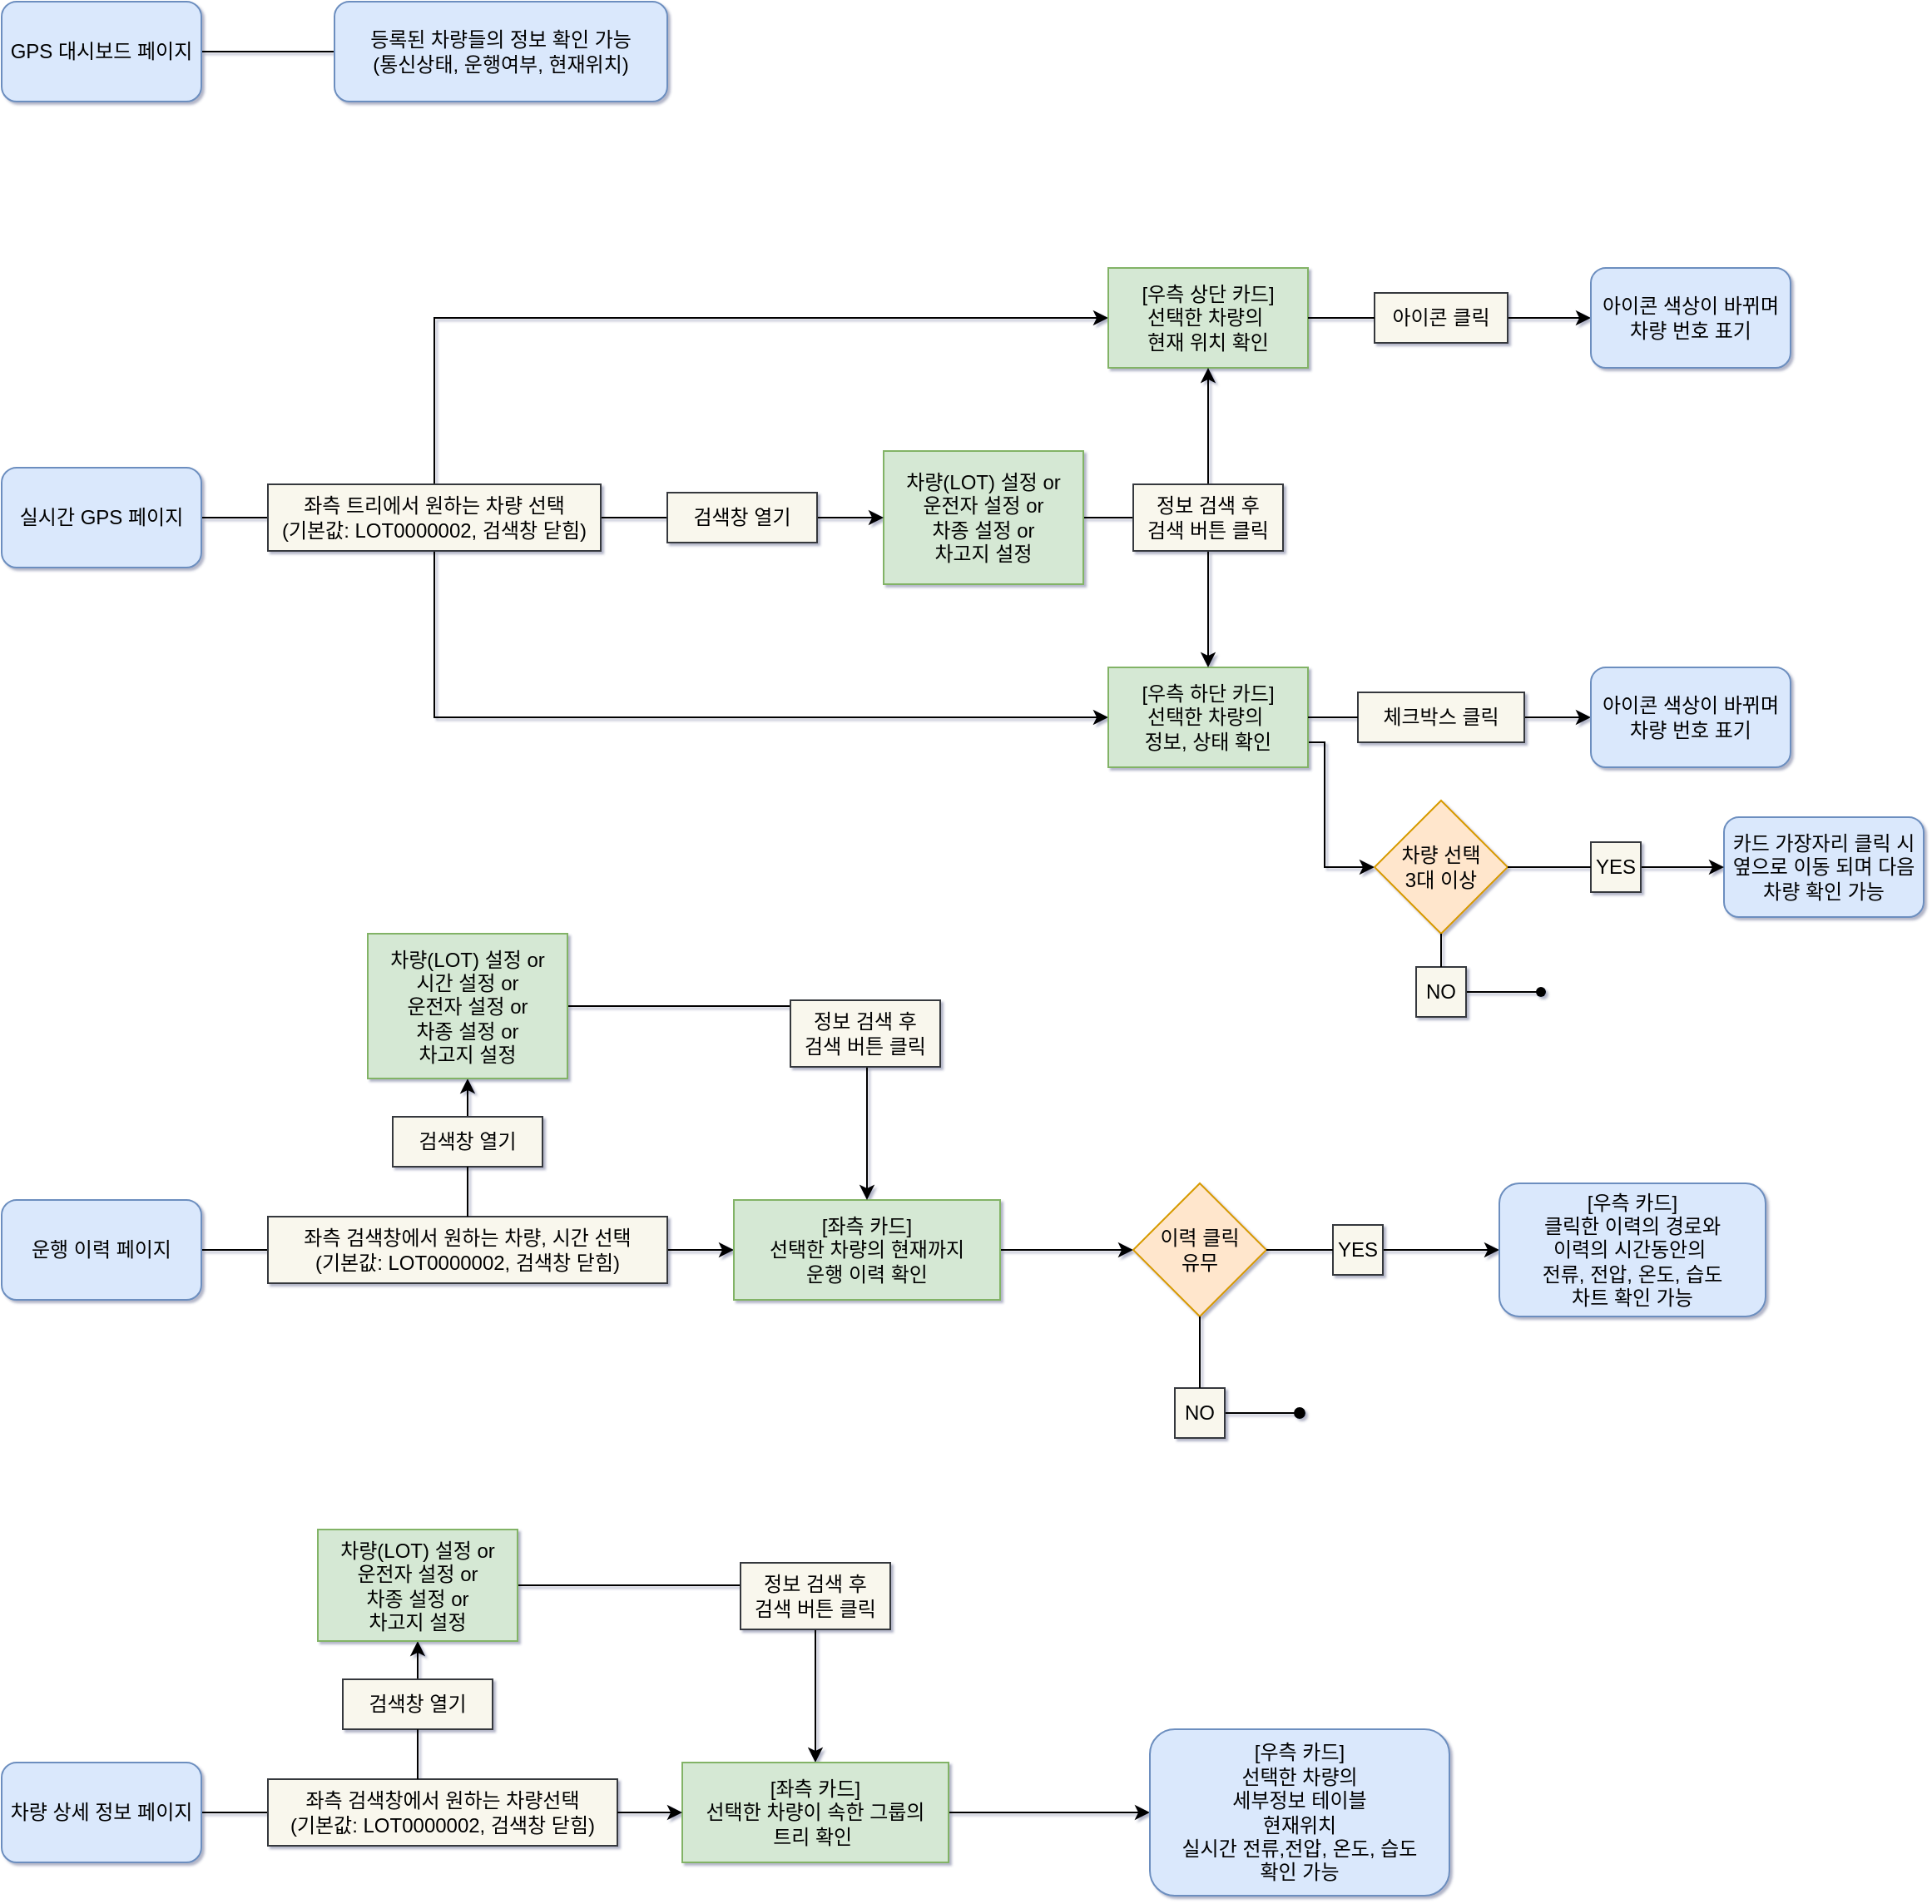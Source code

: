 <mxfile version="20.5.1" type="github">
  <diagram id="sK26-lMWx4PBYWRoezfd" name="페이지-1">
    <mxGraphModel dx="2844" dy="1678" grid="1" gridSize="10" guides="1" tooltips="1" connect="1" arrows="1" fold="1" page="1" pageScale="1" pageWidth="2336" pageHeight="1654" math="0" shadow="1">
      <root>
        <mxCell id="0" />
        <mxCell id="1" parent="0" />
        <mxCell id="ACLKu946gdU7N73HTwmB-92" style="edgeStyle=orthogonalEdgeStyle;rounded=0;orthogonalLoop=1;jettySize=auto;html=1;exitX=1;exitY=0.5;exitDx=0;exitDy=0;strokeWidth=1;endArrow=none;endFill=0;" edge="1" parent="1" source="ACLKu946gdU7N73HTwmB-2" target="ACLKu946gdU7N73HTwmB-91">
          <mxGeometry relative="1" as="geometry" />
        </mxCell>
        <mxCell id="ACLKu946gdU7N73HTwmB-2" value="GPS 대시보드 페이지" style="rounded=1;whiteSpace=wrap;html=1;fillColor=#dae8fc;strokeColor=#6c8ebf;" vertex="1" parent="1">
          <mxGeometry x="641" y="240" width="120" height="60" as="geometry" />
        </mxCell>
        <mxCell id="ACLKu946gdU7N73HTwmB-11" style="edgeStyle=orthogonalEdgeStyle;rounded=0;orthogonalLoop=1;jettySize=auto;html=1;exitX=1;exitY=0.25;exitDx=0;exitDy=0;entryX=0;entryY=0.5;entryDx=0;entryDy=0;" edge="1" parent="1" source="ACLKu946gdU7N73HTwmB-3" target="ACLKu946gdU7N73HTwmB-10">
          <mxGeometry relative="1" as="geometry">
            <Array as="points">
              <mxPoint x="761" y="550" />
              <mxPoint x="901" y="550" />
              <mxPoint x="901" y="430" />
            </Array>
          </mxGeometry>
        </mxCell>
        <mxCell id="ACLKu946gdU7N73HTwmB-13" style="edgeStyle=orthogonalEdgeStyle;rounded=0;orthogonalLoop=1;jettySize=auto;html=1;exitX=1;exitY=0.75;exitDx=0;exitDy=0;" edge="1" parent="1" source="ACLKu946gdU7N73HTwmB-3" target="ACLKu946gdU7N73HTwmB-12">
          <mxGeometry relative="1" as="geometry">
            <Array as="points">
              <mxPoint x="761" y="550" />
              <mxPoint x="901" y="550" />
              <mxPoint x="901" y="670" />
            </Array>
          </mxGeometry>
        </mxCell>
        <mxCell id="ACLKu946gdU7N73HTwmB-3" value="실시간 GPS 페이지" style="rounded=1;whiteSpace=wrap;html=1;fillColor=#dae8fc;strokeColor=#6c8ebf;" vertex="1" parent="1">
          <mxGeometry x="641" y="520" width="120" height="60" as="geometry" />
        </mxCell>
        <mxCell id="ACLKu946gdU7N73HTwmB-47" style="edgeStyle=orthogonalEdgeStyle;rounded=0;orthogonalLoop=1;jettySize=auto;html=1;exitX=1;exitY=0.5;exitDx=0;exitDy=0;endArrow=none;endFill=0;" edge="1" parent="1" source="ACLKu946gdU7N73HTwmB-4" target="ACLKu946gdU7N73HTwmB-46">
          <mxGeometry relative="1" as="geometry" />
        </mxCell>
        <mxCell id="ACLKu946gdU7N73HTwmB-4" value="운행 이력 페이지" style="rounded=1;whiteSpace=wrap;html=1;fillColor=#dae8fc;strokeColor=#6c8ebf;" vertex="1" parent="1">
          <mxGeometry x="641" y="960" width="120" height="60" as="geometry" />
        </mxCell>
        <mxCell id="ACLKu946gdU7N73HTwmB-80" style="edgeStyle=orthogonalEdgeStyle;rounded=0;orthogonalLoop=1;jettySize=auto;html=1;exitX=1;exitY=0.5;exitDx=0;exitDy=0;endArrow=none;endFill=0;" edge="1" parent="1" source="ACLKu946gdU7N73HTwmB-5" target="ACLKu946gdU7N73HTwmB-79">
          <mxGeometry relative="1" as="geometry" />
        </mxCell>
        <mxCell id="ACLKu946gdU7N73HTwmB-5" value="차량 상세 정보 페이지" style="rounded=1;whiteSpace=wrap;html=1;fillColor=#dae8fc;strokeColor=#6c8ebf;" vertex="1" parent="1">
          <mxGeometry x="641" y="1298" width="120" height="60" as="geometry" />
        </mxCell>
        <mxCell id="ACLKu946gdU7N73HTwmB-16" value="" style="edgeStyle=orthogonalEdgeStyle;rounded=0;orthogonalLoop=1;jettySize=auto;html=1;startArrow=none;" edge="1" parent="1" source="ACLKu946gdU7N73HTwmB-17" target="ACLKu946gdU7N73HTwmB-15">
          <mxGeometry relative="1" as="geometry" />
        </mxCell>
        <mxCell id="ACLKu946gdU7N73HTwmB-10" value="[우측 상단 카드]&lt;br&gt;선택한 차량의&amp;nbsp;&lt;br&gt;현재 위치 확인" style="whiteSpace=wrap;html=1;rounded=0;fillColor=#d5e8d4;strokeColor=#82b366;" vertex="1" parent="1">
          <mxGeometry x="1306" y="400" width="120" height="60" as="geometry" />
        </mxCell>
        <mxCell id="ACLKu946gdU7N73HTwmB-20" value="" style="edgeStyle=orthogonalEdgeStyle;rounded=0;orthogonalLoop=1;jettySize=auto;html=1;startArrow=none;" edge="1" parent="1" source="ACLKu946gdU7N73HTwmB-21" target="ACLKu946gdU7N73HTwmB-19">
          <mxGeometry relative="1" as="geometry" />
        </mxCell>
        <mxCell id="ACLKu946gdU7N73HTwmB-31" style="edgeStyle=orthogonalEdgeStyle;rounded=0;orthogonalLoop=1;jettySize=auto;html=1;exitX=1;exitY=0.75;exitDx=0;exitDy=0;entryX=0;entryY=0.5;entryDx=0;entryDy=0;" edge="1" parent="1" source="ACLKu946gdU7N73HTwmB-12" target="ACLKu946gdU7N73HTwmB-30">
          <mxGeometry relative="1" as="geometry">
            <Array as="points">
              <mxPoint x="1436" y="685" />
              <mxPoint x="1436" y="760" />
            </Array>
          </mxGeometry>
        </mxCell>
        <mxCell id="ACLKu946gdU7N73HTwmB-12" value="[우측 하단 카드]&lt;br&gt;선택한 차량의&amp;nbsp;&lt;br&gt;정보, 상태&amp;nbsp;확인" style="whiteSpace=wrap;html=1;rounded=0;fillColor=#d5e8d4;strokeColor=#82b366;" vertex="1" parent="1">
          <mxGeometry x="1306" y="640" width="120" height="60" as="geometry" />
        </mxCell>
        <mxCell id="ACLKu946gdU7N73HTwmB-87" style="edgeStyle=orthogonalEdgeStyle;rounded=0;orthogonalLoop=1;jettySize=auto;html=1;exitX=1;exitY=0.5;exitDx=0;exitDy=0;entryX=0;entryY=0.5;entryDx=0;entryDy=0;endArrow=none;endFill=0;" edge="1" parent="1" source="ACLKu946gdU7N73HTwmB-14" target="ACLKu946gdU7N73HTwmB-83">
          <mxGeometry relative="1" as="geometry" />
        </mxCell>
        <mxCell id="ACLKu946gdU7N73HTwmB-14" value="좌측 트리에서 원하는 차량 선택&lt;br&gt;(기본값: LOT0000002, 검색창 닫힘)" style="text;html=1;align=center;verticalAlign=middle;whiteSpace=wrap;rounded=0;fillStyle=auto;fillColor=#f9f7ed;strokeColor=#36393d;" vertex="1" parent="1">
          <mxGeometry x="801" y="530" width="200" height="40" as="geometry" />
        </mxCell>
        <mxCell id="ACLKu946gdU7N73HTwmB-15" value="아이콘 색상이 바뀌며 차량 번호 표기" style="whiteSpace=wrap;html=1;rounded=1;fillColor=#dae8fc;strokeColor=#6c8ebf;" vertex="1" parent="1">
          <mxGeometry x="1596" y="400" width="120" height="60" as="geometry" />
        </mxCell>
        <mxCell id="ACLKu946gdU7N73HTwmB-17" value="아이콘 클릭" style="text;html=1;align=center;verticalAlign=middle;whiteSpace=wrap;rounded=0;fillStyle=auto;fillColor=#f9f7ed;strokeColor=#36393d;" vertex="1" parent="1">
          <mxGeometry x="1466" y="415" width="80" height="30" as="geometry" />
        </mxCell>
        <mxCell id="ACLKu946gdU7N73HTwmB-18" value="" style="edgeStyle=orthogonalEdgeStyle;rounded=0;orthogonalLoop=1;jettySize=auto;html=1;endArrow=none;" edge="1" parent="1" source="ACLKu946gdU7N73HTwmB-10" target="ACLKu946gdU7N73HTwmB-17">
          <mxGeometry relative="1" as="geometry">
            <mxPoint x="1426" y="430" as="sourcePoint" />
            <mxPoint x="1596" y="430" as="targetPoint" />
          </mxGeometry>
        </mxCell>
        <mxCell id="ACLKu946gdU7N73HTwmB-19" value="아이콘 색상이 바뀌며 차량 번호 표기" style="whiteSpace=wrap;html=1;rounded=1;fillColor=#dae8fc;strokeColor=#6c8ebf;" vertex="1" parent="1">
          <mxGeometry x="1596" y="640" width="120" height="60" as="geometry" />
        </mxCell>
        <mxCell id="ACLKu946gdU7N73HTwmB-21" value="체크박스 클릭" style="text;html=1;align=center;verticalAlign=middle;whiteSpace=wrap;rounded=0;fillStyle=auto;fillColor=#f9f7ed;strokeColor=#36393d;" vertex="1" parent="1">
          <mxGeometry x="1456" y="655" width="100" height="30" as="geometry" />
        </mxCell>
        <mxCell id="ACLKu946gdU7N73HTwmB-22" value="" style="edgeStyle=orthogonalEdgeStyle;rounded=0;orthogonalLoop=1;jettySize=auto;html=1;endArrow=none;" edge="1" parent="1" source="ACLKu946gdU7N73HTwmB-12" target="ACLKu946gdU7N73HTwmB-21">
          <mxGeometry relative="1" as="geometry">
            <mxPoint x="1426" y="670" as="sourcePoint" />
            <mxPoint x="1596" y="670" as="targetPoint" />
            <Array as="points">
              <mxPoint x="1446" y="670" />
              <mxPoint x="1446" y="670" />
            </Array>
          </mxGeometry>
        </mxCell>
        <mxCell id="ACLKu946gdU7N73HTwmB-30" value="차량 선택&lt;br&gt;3대 이상" style="rhombus;whiteSpace=wrap;html=1;fillColor=#ffe6cc;strokeColor=#d79b00;" vertex="1" parent="1">
          <mxGeometry x="1466" y="720" width="80" height="80" as="geometry" />
        </mxCell>
        <mxCell id="ACLKu946gdU7N73HTwmB-34" value="카드 가장자리 클릭 시&lt;br&gt;옆으로 이동 되며 다음 차량 확인 가능" style="rounded=1;whiteSpace=wrap;html=1;fillColor=#dae8fc;strokeColor=#6c8ebf;" vertex="1" parent="1">
          <mxGeometry x="1676" y="730" width="120" height="60" as="geometry" />
        </mxCell>
        <mxCell id="ACLKu946gdU7N73HTwmB-38" value="" style="endArrow=classic;html=1;rounded=0;entryX=0;entryY=0.5;entryDx=0;entryDy=0;startArrow=none;endFill=1;" edge="1" parent="1" source="ACLKu946gdU7N73HTwmB-35" target="ACLKu946gdU7N73HTwmB-34">
          <mxGeometry width="50" height="50" relative="1" as="geometry">
            <mxPoint x="1536" y="830" as="sourcePoint" />
            <mxPoint x="1586" y="780" as="targetPoint" />
          </mxGeometry>
        </mxCell>
        <mxCell id="ACLKu946gdU7N73HTwmB-35" value="YES" style="text;html=1;strokeColor=#36393d;fillColor=#f9f7ed;align=center;verticalAlign=middle;whiteSpace=wrap;rounded=0;" vertex="1" parent="1">
          <mxGeometry x="1596" y="745" width="30" height="30" as="geometry" />
        </mxCell>
        <mxCell id="ACLKu946gdU7N73HTwmB-39" value="" style="endArrow=none;html=1;rounded=0;entryX=0;entryY=0.5;entryDx=0;entryDy=0;" edge="1" parent="1" source="ACLKu946gdU7N73HTwmB-30" target="ACLKu946gdU7N73HTwmB-35">
          <mxGeometry width="50" height="50" relative="1" as="geometry">
            <mxPoint x="1546" y="760" as="sourcePoint" />
            <mxPoint x="1696" y="760" as="targetPoint" />
            <Array as="points">
              <mxPoint x="1566" y="760" />
            </Array>
          </mxGeometry>
        </mxCell>
        <mxCell id="ACLKu946gdU7N73HTwmB-40" value="" style="endArrow=none;html=1;rounded=0;startArrow=none;" edge="1" parent="1" source="ACLKu946gdU7N73HTwmB-43" target="ACLKu946gdU7N73HTwmB-42">
          <mxGeometry width="50" height="50" relative="1" as="geometry">
            <mxPoint x="1536" y="830" as="sourcePoint" />
            <mxPoint x="1506" y="860" as="targetPoint" />
            <Array as="points" />
          </mxGeometry>
        </mxCell>
        <mxCell id="ACLKu946gdU7N73HTwmB-42" value="" style="shape=waypoint;sketch=0;fillStyle=solid;size=6;pointerEvents=1;points=[];fillColor=none;resizable=0;rotatable=0;perimeter=centerPerimeter;snapToPoint=1;" vertex="1" parent="1">
          <mxGeometry x="1546" y="815" width="40" height="40" as="geometry" />
        </mxCell>
        <mxCell id="ACLKu946gdU7N73HTwmB-43" value="NO" style="text;html=1;strokeColor=#36393d;fillColor=#f9f7ed;align=center;verticalAlign=middle;whiteSpace=wrap;rounded=0;" vertex="1" parent="1">
          <mxGeometry x="1491" y="820" width="30" height="30" as="geometry" />
        </mxCell>
        <mxCell id="ACLKu946gdU7N73HTwmB-44" value="" style="endArrow=none;html=1;rounded=0;exitX=0.5;exitY=1;exitDx=0;exitDy=0;" edge="1" parent="1" source="ACLKu946gdU7N73HTwmB-30" target="ACLKu946gdU7N73HTwmB-43">
          <mxGeometry width="50" height="50" relative="1" as="geometry">
            <mxPoint x="1506" y="800" as="sourcePoint" />
            <mxPoint x="1506" y="860" as="targetPoint" />
            <Array as="points" />
          </mxGeometry>
        </mxCell>
        <mxCell id="ACLKu946gdU7N73HTwmB-53" style="edgeStyle=orthogonalEdgeStyle;rounded=0;orthogonalLoop=1;jettySize=auto;html=1;exitX=1;exitY=0.5;exitDx=0;exitDy=0;endArrow=classic;endFill=1;" edge="1" parent="1" source="ACLKu946gdU7N73HTwmB-46" target="ACLKu946gdU7N73HTwmB-51">
          <mxGeometry relative="1" as="geometry" />
        </mxCell>
        <mxCell id="ACLKu946gdU7N73HTwmB-74" style="edgeStyle=orthogonalEdgeStyle;rounded=0;orthogonalLoop=1;jettySize=auto;html=1;exitX=0.5;exitY=0;exitDx=0;exitDy=0;entryX=0.5;entryY=1;entryDx=0;entryDy=0;endArrow=classic;endFill=1;startArrow=none;" edge="1" parent="1" source="ACLKu946gdU7N73HTwmB-75" target="ACLKu946gdU7N73HTwmB-73">
          <mxGeometry relative="1" as="geometry" />
        </mxCell>
        <mxCell id="ACLKu946gdU7N73HTwmB-46" value="좌측 검색창에서 원하는 차량, 시간 선택&lt;br&gt;(기본값: LOT0000002, 검색창 닫힘)" style="text;html=1;align=center;verticalAlign=middle;whiteSpace=wrap;rounded=0;fillStyle=auto;fillColor=#f9f7ed;strokeColor=#36393d;" vertex="1" parent="1">
          <mxGeometry x="801" y="970" width="240" height="40" as="geometry" />
        </mxCell>
        <mxCell id="ACLKu946gdU7N73HTwmB-72" style="edgeStyle=orthogonalEdgeStyle;rounded=0;orthogonalLoop=1;jettySize=auto;html=1;exitX=1;exitY=0.5;exitDx=0;exitDy=0;endArrow=classic;endFill=1;" edge="1" parent="1" source="ACLKu946gdU7N73HTwmB-51" target="ACLKu946gdU7N73HTwmB-55">
          <mxGeometry relative="1" as="geometry" />
        </mxCell>
        <mxCell id="ACLKu946gdU7N73HTwmB-51" value="[좌측 카드]&lt;br&gt;선택한 차량의 현재까지&lt;br&gt;운행 이력 확인" style="rounded=0;whiteSpace=wrap;html=1;fillColor=#d5e8d4;strokeColor=#82b366;" vertex="1" parent="1">
          <mxGeometry x="1081" y="960" width="160" height="60" as="geometry" />
        </mxCell>
        <mxCell id="ACLKu946gdU7N73HTwmB-55" value="이력 클릭&lt;br&gt;유무" style="rhombus;whiteSpace=wrap;html=1;rounded=0;fillColor=#ffe6cc;strokeColor=#d79b00;" vertex="1" parent="1">
          <mxGeometry x="1321" y="950" width="80" height="80" as="geometry" />
        </mxCell>
        <mxCell id="ACLKu946gdU7N73HTwmB-70" style="edgeStyle=orthogonalEdgeStyle;rounded=0;orthogonalLoop=1;jettySize=auto;html=1;exitX=1;exitY=0.5;exitDx=0;exitDy=0;endArrow=classic;endFill=1;" edge="1" parent="1" source="ACLKu946gdU7N73HTwmB-56" target="ACLKu946gdU7N73HTwmB-66">
          <mxGeometry relative="1" as="geometry" />
        </mxCell>
        <mxCell id="ACLKu946gdU7N73HTwmB-56" value="YES" style="text;html=1;strokeColor=#36393d;fillColor=#f9f7ed;align=center;verticalAlign=middle;whiteSpace=wrap;rounded=0;" vertex="1" parent="1">
          <mxGeometry x="1441" y="975" width="30" height="30" as="geometry" />
        </mxCell>
        <mxCell id="ACLKu946gdU7N73HTwmB-64" style="edgeStyle=orthogonalEdgeStyle;rounded=0;orthogonalLoop=1;jettySize=auto;html=1;exitX=1;exitY=0.5;exitDx=0;exitDy=0;endArrow=oval;endFill=1;" edge="1" parent="1" source="ACLKu946gdU7N73HTwmB-57">
          <mxGeometry relative="1" as="geometry">
            <mxPoint x="1421" y="1088" as="targetPoint" />
          </mxGeometry>
        </mxCell>
        <mxCell id="ACLKu946gdU7N73HTwmB-57" value="NO" style="text;html=1;strokeColor=#36393d;fillColor=#f9f7ed;align=center;verticalAlign=middle;whiteSpace=wrap;rounded=0;" vertex="1" parent="1">
          <mxGeometry x="1346" y="1073" width="30" height="30" as="geometry" />
        </mxCell>
        <mxCell id="ACLKu946gdU7N73HTwmB-58" value="" style="endArrow=none;html=1;rounded=0;exitX=1;exitY=0.5;exitDx=0;exitDy=0;entryX=0;entryY=0.5;entryDx=0;entryDy=0;" edge="1" parent="1" source="ACLKu946gdU7N73HTwmB-55" target="ACLKu946gdU7N73HTwmB-56">
          <mxGeometry width="50" height="50" relative="1" as="geometry">
            <mxPoint x="1441" y="943" as="sourcePoint" />
            <mxPoint x="1491" y="893" as="targetPoint" />
          </mxGeometry>
        </mxCell>
        <mxCell id="ACLKu946gdU7N73HTwmB-59" value="" style="endArrow=none;html=1;rounded=0;exitX=0.5;exitY=1;exitDx=0;exitDy=0;" edge="1" parent="1" source="ACLKu946gdU7N73HTwmB-55" target="ACLKu946gdU7N73HTwmB-57">
          <mxGeometry width="50" height="50" relative="1" as="geometry">
            <mxPoint x="1441" y="943" as="sourcePoint" />
            <mxPoint x="1491" y="893" as="targetPoint" />
          </mxGeometry>
        </mxCell>
        <mxCell id="ACLKu946gdU7N73HTwmB-66" value="[우측 카드]&lt;br&gt;클릭한 이력의 경로와&lt;br&gt;이력의 시간동안의&amp;nbsp;&lt;br&gt;전류, 전압, 온도, 습도&lt;br&gt;차트 확인 가능" style="rounded=1;whiteSpace=wrap;html=1;fillColor=#dae8fc;strokeColor=#6c8ebf;" vertex="1" parent="1">
          <mxGeometry x="1541" y="950" width="160" height="80" as="geometry" />
        </mxCell>
        <mxCell id="ACLKu946gdU7N73HTwmB-77" style="edgeStyle=orthogonalEdgeStyle;rounded=0;orthogonalLoop=1;jettySize=auto;html=1;exitX=1;exitY=0.5;exitDx=0;exitDy=0;entryX=0.5;entryY=0;entryDx=0;entryDy=0;endArrow=classic;endFill=1;" edge="1" parent="1" source="ACLKu946gdU7N73HTwmB-73" target="ACLKu946gdU7N73HTwmB-51">
          <mxGeometry relative="1" as="geometry" />
        </mxCell>
        <mxCell id="ACLKu946gdU7N73HTwmB-73" value="차량(LOT) 설정 or&lt;br&gt;시간 설정 or&lt;br&gt;운전자 설정 or&lt;br&gt;차종 설정 or&lt;br&gt;차고지 설정" style="rounded=0;whiteSpace=wrap;html=1;fillColor=#d5e8d4;strokeColor=#82b366;" vertex="1" parent="1">
          <mxGeometry x="861" y="800" width="120" height="87" as="geometry" />
        </mxCell>
        <mxCell id="ACLKu946gdU7N73HTwmB-75" value="검색창 열기" style="text;html=1;strokeColor=#36393d;fillColor=#f9f7ed;align=center;verticalAlign=middle;whiteSpace=wrap;rounded=0;" vertex="1" parent="1">
          <mxGeometry x="876" y="910" width="90" height="30" as="geometry" />
        </mxCell>
        <mxCell id="ACLKu946gdU7N73HTwmB-76" value="" style="edgeStyle=orthogonalEdgeStyle;rounded=0;orthogonalLoop=1;jettySize=auto;html=1;exitX=0.5;exitY=0;exitDx=0;exitDy=0;entryX=0.5;entryY=1;entryDx=0;entryDy=0;endArrow=none;endFill=1;" edge="1" parent="1" source="ACLKu946gdU7N73HTwmB-46" target="ACLKu946gdU7N73HTwmB-75">
          <mxGeometry relative="1" as="geometry">
            <mxPoint x="921" y="970" as="sourcePoint" />
            <mxPoint x="921" y="887.0" as="targetPoint" />
          </mxGeometry>
        </mxCell>
        <mxCell id="ACLKu946gdU7N73HTwmB-78" value="정보 검색 후&lt;br&gt;검색 버튼 클릭" style="text;html=1;strokeColor=#36393d;fillColor=#f9f7ed;align=center;verticalAlign=middle;whiteSpace=wrap;rounded=0;" vertex="1" parent="1">
          <mxGeometry x="1115" y="840" width="90" height="40" as="geometry" />
        </mxCell>
        <mxCell id="ACLKu946gdU7N73HTwmB-102" style="edgeStyle=orthogonalEdgeStyle;rounded=0;orthogonalLoop=1;jettySize=auto;html=1;exitX=1;exitY=0.5;exitDx=0;exitDy=0;entryX=0;entryY=0.5;entryDx=0;entryDy=0;strokeWidth=1;endArrow=classic;endFill=1;startArrow=none;" edge="1" parent="1" source="ACLKu946gdU7N73HTwmB-95" target="ACLKu946gdU7N73HTwmB-101">
          <mxGeometry relative="1" as="geometry" />
        </mxCell>
        <mxCell id="ACLKu946gdU7N73HTwmB-79" value="좌측 검색창에서 원하는 차량선택&lt;br&gt;(기본값: LOT0000002, 검색창 닫힘)" style="text;html=1;align=center;verticalAlign=middle;whiteSpace=wrap;rounded=0;fillStyle=auto;fillColor=#f9f7ed;strokeColor=#36393d;" vertex="1" parent="1">
          <mxGeometry x="801" y="1308" width="210" height="40" as="geometry" />
        </mxCell>
        <mxCell id="ACLKu946gdU7N73HTwmB-86" style="edgeStyle=orthogonalEdgeStyle;rounded=0;orthogonalLoop=1;jettySize=auto;html=1;exitX=1;exitY=0.5;exitDx=0;exitDy=0;endArrow=none;endFill=0;" edge="1" parent="1" source="ACLKu946gdU7N73HTwmB-82" target="ACLKu946gdU7N73HTwmB-84">
          <mxGeometry relative="1" as="geometry" />
        </mxCell>
        <mxCell id="ACLKu946gdU7N73HTwmB-82" value="차량(LOT) 설정 or&lt;br&gt;운전자 설정 or&lt;br&gt;차종 설정 or&lt;br&gt;차고지 설정" style="rounded=0;whiteSpace=wrap;html=1;fillColor=#d5e8d4;strokeColor=#82b366;" vertex="1" parent="1">
          <mxGeometry x="1171" y="510" width="120" height="80" as="geometry" />
        </mxCell>
        <mxCell id="ACLKu946gdU7N73HTwmB-85" style="edgeStyle=orthogonalEdgeStyle;rounded=0;orthogonalLoop=1;jettySize=auto;html=1;exitX=1;exitY=0.5;exitDx=0;exitDy=0;endArrow=classic;endFill=1;" edge="1" parent="1" source="ACLKu946gdU7N73HTwmB-83" target="ACLKu946gdU7N73HTwmB-82">
          <mxGeometry relative="1" as="geometry" />
        </mxCell>
        <mxCell id="ACLKu946gdU7N73HTwmB-83" value="검색창 열기" style="text;html=1;strokeColor=#36393d;fillColor=#f9f7ed;align=center;verticalAlign=middle;whiteSpace=wrap;rounded=0;" vertex="1" parent="1">
          <mxGeometry x="1041" y="535" width="90" height="30" as="geometry" />
        </mxCell>
        <mxCell id="ACLKu946gdU7N73HTwmB-89" style="edgeStyle=orthogonalEdgeStyle;rounded=0;orthogonalLoop=1;jettySize=auto;html=1;exitX=0.5;exitY=1;exitDx=0;exitDy=0;entryX=0.5;entryY=0;entryDx=0;entryDy=0;endArrow=classic;endFill=1;" edge="1" parent="1" source="ACLKu946gdU7N73HTwmB-84" target="ACLKu946gdU7N73HTwmB-12">
          <mxGeometry relative="1" as="geometry" />
        </mxCell>
        <mxCell id="ACLKu946gdU7N73HTwmB-90" style="edgeStyle=orthogonalEdgeStyle;rounded=0;orthogonalLoop=1;jettySize=auto;html=1;exitX=0.5;exitY=0;exitDx=0;exitDy=0;entryX=0.5;entryY=1;entryDx=0;entryDy=0;endArrow=classic;endFill=1;strokeWidth=1;" edge="1" parent="1" source="ACLKu946gdU7N73HTwmB-84" target="ACLKu946gdU7N73HTwmB-10">
          <mxGeometry relative="1" as="geometry" />
        </mxCell>
        <mxCell id="ACLKu946gdU7N73HTwmB-84" value="정보 검색 후&lt;br&gt;검색 버튼 클릭" style="text;html=1;strokeColor=#36393d;fillColor=#f9f7ed;align=center;verticalAlign=middle;whiteSpace=wrap;rounded=0;" vertex="1" parent="1">
          <mxGeometry x="1321" y="530" width="90" height="40" as="geometry" />
        </mxCell>
        <mxCell id="ACLKu946gdU7N73HTwmB-91" value="등록된 차량들의 정보 확인 가능&lt;br&gt;(통신상태, 운행여부, 현재위치)" style="rounded=1;whiteSpace=wrap;html=1;fillColor=#dae8fc;strokeColor=#6c8ebf;" vertex="1" parent="1">
          <mxGeometry x="841" y="240" width="200" height="60" as="geometry" />
        </mxCell>
        <mxCell id="ACLKu946gdU7N73HTwmB-94" style="edgeStyle=orthogonalEdgeStyle;rounded=0;orthogonalLoop=1;jettySize=auto;html=1;exitX=0.5;exitY=0;exitDx=0;exitDy=0;entryX=0.5;entryY=1;entryDx=0;entryDy=0;endArrow=classic;endFill=1;startArrow=none;" edge="1" parent="1" source="ACLKu946gdU7N73HTwmB-98" target="ACLKu946gdU7N73HTwmB-97">
          <mxGeometry relative="1" as="geometry" />
        </mxCell>
        <mxCell id="ACLKu946gdU7N73HTwmB-96" style="edgeStyle=orthogonalEdgeStyle;rounded=0;orthogonalLoop=1;jettySize=auto;html=1;exitX=1;exitY=0.5;exitDx=0;exitDy=0;entryX=0.5;entryY=0;entryDx=0;entryDy=0;endArrow=classic;endFill=1;" edge="1" parent="1" source="ACLKu946gdU7N73HTwmB-97" target="ACLKu946gdU7N73HTwmB-95">
          <mxGeometry relative="1" as="geometry" />
        </mxCell>
        <mxCell id="ACLKu946gdU7N73HTwmB-97" value="차량(LOT) 설정 or&lt;br&gt;운전자 설정 or&lt;br&gt;차종 설정 or&lt;br&gt;차고지 설정" style="rounded=0;whiteSpace=wrap;html=1;fillColor=#d5e8d4;strokeColor=#82b366;" vertex="1" parent="1">
          <mxGeometry x="831" y="1158" width="120" height="67" as="geometry" />
        </mxCell>
        <mxCell id="ACLKu946gdU7N73HTwmB-98" value="검색창 열기" style="text;html=1;strokeColor=#36393d;fillColor=#f9f7ed;align=center;verticalAlign=middle;whiteSpace=wrap;rounded=0;" vertex="1" parent="1">
          <mxGeometry x="846" y="1248" width="90" height="30" as="geometry" />
        </mxCell>
        <mxCell id="ACLKu946gdU7N73HTwmB-99" value="" style="edgeStyle=orthogonalEdgeStyle;rounded=0;orthogonalLoop=1;jettySize=auto;html=1;exitX=0.5;exitY=0;exitDx=0;exitDy=0;entryX=0.5;entryY=1;entryDx=0;entryDy=0;endArrow=none;endFill=1;" edge="1" parent="1" target="ACLKu946gdU7N73HTwmB-98">
          <mxGeometry relative="1" as="geometry">
            <mxPoint x="891" y="1308" as="sourcePoint" />
            <mxPoint x="891" y="1225.0" as="targetPoint" />
          </mxGeometry>
        </mxCell>
        <mxCell id="ACLKu946gdU7N73HTwmB-100" value="정보 검색 후&lt;br&gt;검색 버튼 클릭" style="text;html=1;strokeColor=#36393d;fillColor=#f9f7ed;align=center;verticalAlign=middle;whiteSpace=wrap;rounded=0;" vertex="1" parent="1">
          <mxGeometry x="1085" y="1178" width="90" height="40" as="geometry" />
        </mxCell>
        <mxCell id="ACLKu946gdU7N73HTwmB-101" value="[우측 카드]&lt;br&gt;선택한 차량의&lt;br&gt;세부정보 테이블&lt;br&gt;현재위치&lt;br&gt;실시간 전류,전압, 온도, 습도&lt;br&gt;확인 가능" style="rounded=1;whiteSpace=wrap;html=1;fillColor=#dae8fc;strokeColor=#6c8ebf;" vertex="1" parent="1">
          <mxGeometry x="1331" y="1278" width="180" height="100" as="geometry" />
        </mxCell>
        <mxCell id="ACLKu946gdU7N73HTwmB-95" value="[좌측 카드]&lt;br&gt;선택한 차량이 속한 그룹의 &lt;br&gt;트리 확인&amp;nbsp;" style="rounded=0;whiteSpace=wrap;html=1;fillColor=#d5e8d4;strokeColor=#82b366;" vertex="1" parent="1">
          <mxGeometry x="1050" y="1298" width="160" height="60" as="geometry" />
        </mxCell>
        <mxCell id="ACLKu946gdU7N73HTwmB-103" value="" style="edgeStyle=orthogonalEdgeStyle;rounded=0;orthogonalLoop=1;jettySize=auto;html=1;exitX=1;exitY=0.5;exitDx=0;exitDy=0;entryX=0;entryY=0.5;entryDx=0;entryDy=0;strokeWidth=1;endArrow=classic;endFill=1;" edge="1" parent="1" source="ACLKu946gdU7N73HTwmB-79" target="ACLKu946gdU7N73HTwmB-95">
          <mxGeometry relative="1" as="geometry">
            <mxPoint x="1011" y="1328" as="sourcePoint" />
            <mxPoint x="1331" y="1328" as="targetPoint" />
          </mxGeometry>
        </mxCell>
      </root>
    </mxGraphModel>
  </diagram>
</mxfile>
